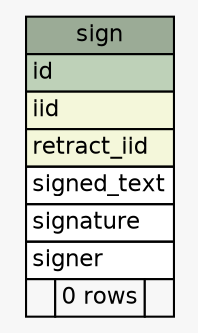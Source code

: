 // dot 2.26.3 on Linux 3.2.0-4-686-pae
// SchemaSpy rev 590
digraph "sign" {
  graph [
    rankdir="RL"
    bgcolor="#f7f7f7"
    nodesep="0.18"
    ranksep="0.46"
    fontname="Helvetica"
    fontsize="11"
  ];
  node [
    fontname="Helvetica"
    fontsize="11"
    shape="plaintext"
  ];
  edge [
    arrowsize="0.8"
  ];
  "sign" [
    label=<
    <TABLE BORDER="0" CELLBORDER="1" CELLSPACING="0" BGCOLOR="#ffffff">
      <TR><TD COLSPAN="3" BGCOLOR="#9bab96" ALIGN="CENTER">sign</TD></TR>
      <TR><TD PORT="id" COLSPAN="3" BGCOLOR="#bed1b8" ALIGN="LEFT">id</TD></TR>
      <TR><TD PORT="iid" COLSPAN="3" BGCOLOR="#f4f7da" ALIGN="LEFT">iid</TD></TR>
      <TR><TD PORT="retract_iid" COLSPAN="3" BGCOLOR="#f4f7da" ALIGN="LEFT">retract_iid</TD></TR>
      <TR><TD PORT="signed_text" COLSPAN="3" ALIGN="LEFT">signed_text</TD></TR>
      <TR><TD PORT="signature" COLSPAN="3" ALIGN="LEFT">signature</TD></TR>
      <TR><TD PORT="signer" COLSPAN="3" ALIGN="LEFT">signer</TD></TR>
      <TR><TD ALIGN="LEFT" BGCOLOR="#f7f7f7">  </TD><TD ALIGN="RIGHT" BGCOLOR="#f7f7f7">0 rows</TD><TD ALIGN="RIGHT" BGCOLOR="#f7f7f7">  </TD></TR>
    </TABLE>>
    URL="tables/sign.html"
    tooltip="sign"
  ];
}
